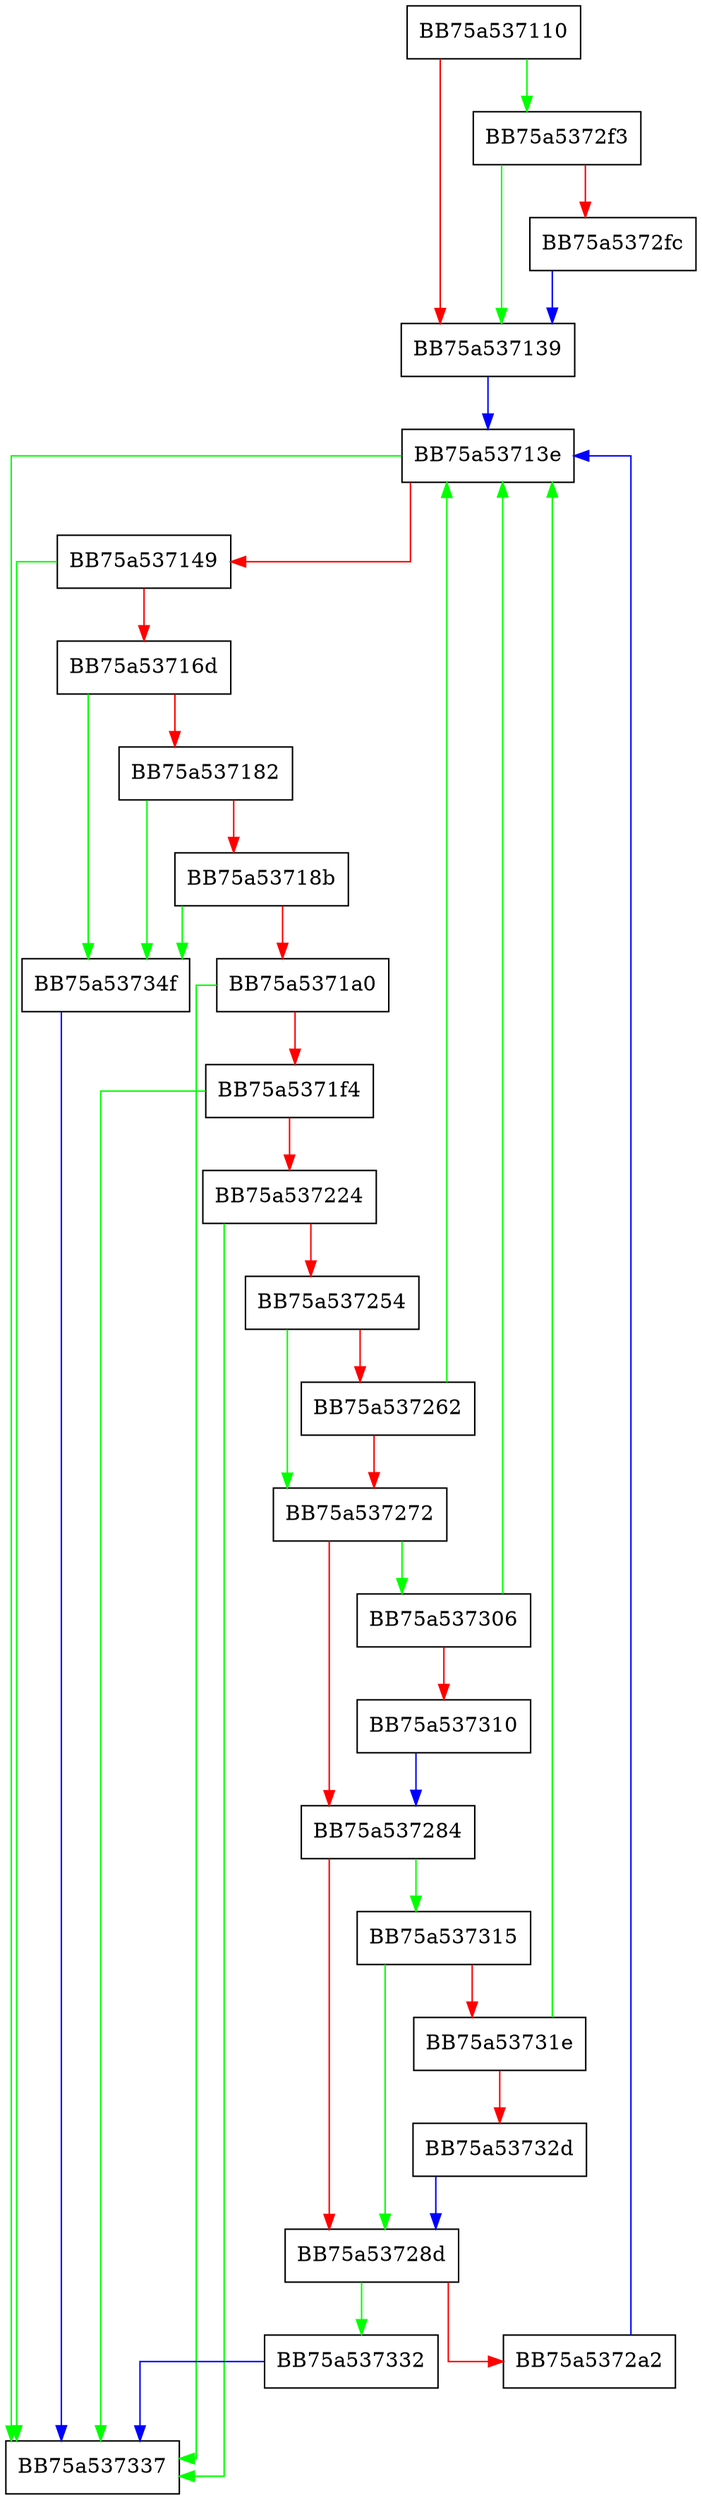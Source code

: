 digraph list_leaf {
  node [shape="box"];
  graph [splines=ortho];
  BB75a537110 -> BB75a5372f3 [color="green"];
  BB75a537110 -> BB75a537139 [color="red"];
  BB75a537139 -> BB75a53713e [color="blue"];
  BB75a53713e -> BB75a537337 [color="green"];
  BB75a53713e -> BB75a537149 [color="red"];
  BB75a537149 -> BB75a537337 [color="green"];
  BB75a537149 -> BB75a53716d [color="red"];
  BB75a53716d -> BB75a53734f [color="green"];
  BB75a53716d -> BB75a537182 [color="red"];
  BB75a537182 -> BB75a53734f [color="green"];
  BB75a537182 -> BB75a53718b [color="red"];
  BB75a53718b -> BB75a53734f [color="green"];
  BB75a53718b -> BB75a5371a0 [color="red"];
  BB75a5371a0 -> BB75a537337 [color="green"];
  BB75a5371a0 -> BB75a5371f4 [color="red"];
  BB75a5371f4 -> BB75a537337 [color="green"];
  BB75a5371f4 -> BB75a537224 [color="red"];
  BB75a537224 -> BB75a537337 [color="green"];
  BB75a537224 -> BB75a537254 [color="red"];
  BB75a537254 -> BB75a537272 [color="green"];
  BB75a537254 -> BB75a537262 [color="red"];
  BB75a537262 -> BB75a53713e [color="green"];
  BB75a537262 -> BB75a537272 [color="red"];
  BB75a537272 -> BB75a537306 [color="green"];
  BB75a537272 -> BB75a537284 [color="red"];
  BB75a537284 -> BB75a537315 [color="green"];
  BB75a537284 -> BB75a53728d [color="red"];
  BB75a53728d -> BB75a537332 [color="green"];
  BB75a53728d -> BB75a5372a2 [color="red"];
  BB75a5372a2 -> BB75a53713e [color="blue"];
  BB75a5372f3 -> BB75a537139 [color="green"];
  BB75a5372f3 -> BB75a5372fc [color="red"];
  BB75a5372fc -> BB75a537139 [color="blue"];
  BB75a537306 -> BB75a53713e [color="green"];
  BB75a537306 -> BB75a537310 [color="red"];
  BB75a537310 -> BB75a537284 [color="blue"];
  BB75a537315 -> BB75a53728d [color="green"];
  BB75a537315 -> BB75a53731e [color="red"];
  BB75a53731e -> BB75a53713e [color="green"];
  BB75a53731e -> BB75a53732d [color="red"];
  BB75a53732d -> BB75a53728d [color="blue"];
  BB75a537332 -> BB75a537337 [color="blue"];
  BB75a53734f -> BB75a537337 [color="blue"];
}